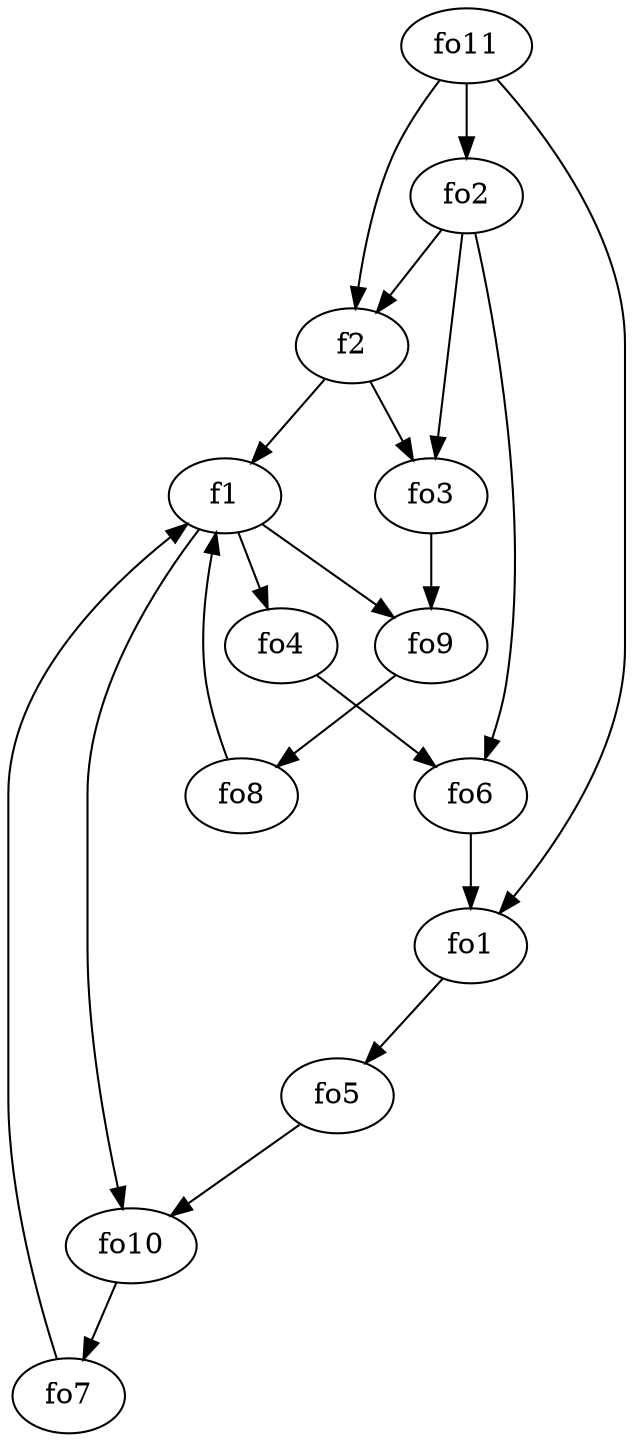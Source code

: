 strict digraph  {
f1;
f2;
fo1;
fo2;
fo3;
fo4;
fo5;
fo6;
fo7;
fo8;
fo9;
fo10;
fo11;
f1 -> fo9  [weight=2];
f1 -> fo10  [weight=2];
f1 -> fo4  [weight=2];
f2 -> fo3  [weight=2];
f2 -> f1  [weight=2];
fo1 -> fo5  [weight=2];
fo2 -> f2  [weight=2];
fo2 -> fo6  [weight=2];
fo2 -> fo3  [weight=2];
fo3 -> fo9  [weight=2];
fo4 -> fo6  [weight=2];
fo5 -> fo10  [weight=2];
fo6 -> fo1  [weight=2];
fo7 -> f1  [weight=2];
fo8 -> f1  [weight=2];
fo9 -> fo8  [weight=2];
fo10 -> fo7  [weight=2];
fo11 -> f2  [weight=2];
fo11 -> fo2  [weight=2];
fo11 -> fo1  [weight=2];
}
